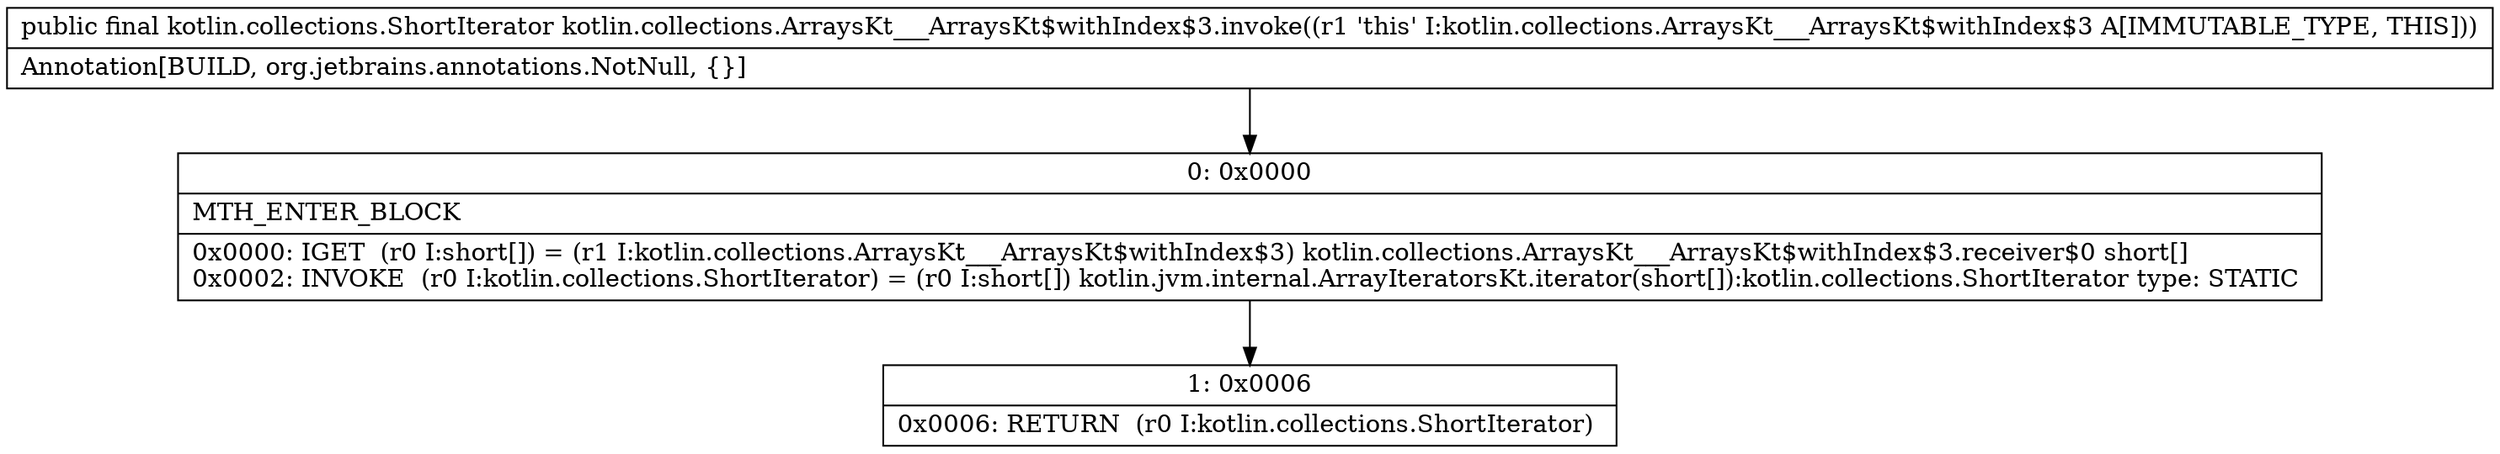 digraph "CFG forkotlin.collections.ArraysKt___ArraysKt$withIndex$3.invoke()Lkotlin\/collections\/ShortIterator;" {
Node_0 [shape=record,label="{0\:\ 0x0000|MTH_ENTER_BLOCK\l|0x0000: IGET  (r0 I:short[]) = (r1 I:kotlin.collections.ArraysKt___ArraysKt$withIndex$3) kotlin.collections.ArraysKt___ArraysKt$withIndex$3.receiver$0 short[] \l0x0002: INVOKE  (r0 I:kotlin.collections.ShortIterator) = (r0 I:short[]) kotlin.jvm.internal.ArrayIteratorsKt.iterator(short[]):kotlin.collections.ShortIterator type: STATIC \l}"];
Node_1 [shape=record,label="{1\:\ 0x0006|0x0006: RETURN  (r0 I:kotlin.collections.ShortIterator) \l}"];
MethodNode[shape=record,label="{public final kotlin.collections.ShortIterator kotlin.collections.ArraysKt___ArraysKt$withIndex$3.invoke((r1 'this' I:kotlin.collections.ArraysKt___ArraysKt$withIndex$3 A[IMMUTABLE_TYPE, THIS]))  | Annotation[BUILD, org.jetbrains.annotations.NotNull, \{\}]\l}"];
MethodNode -> Node_0;
Node_0 -> Node_1;
}

